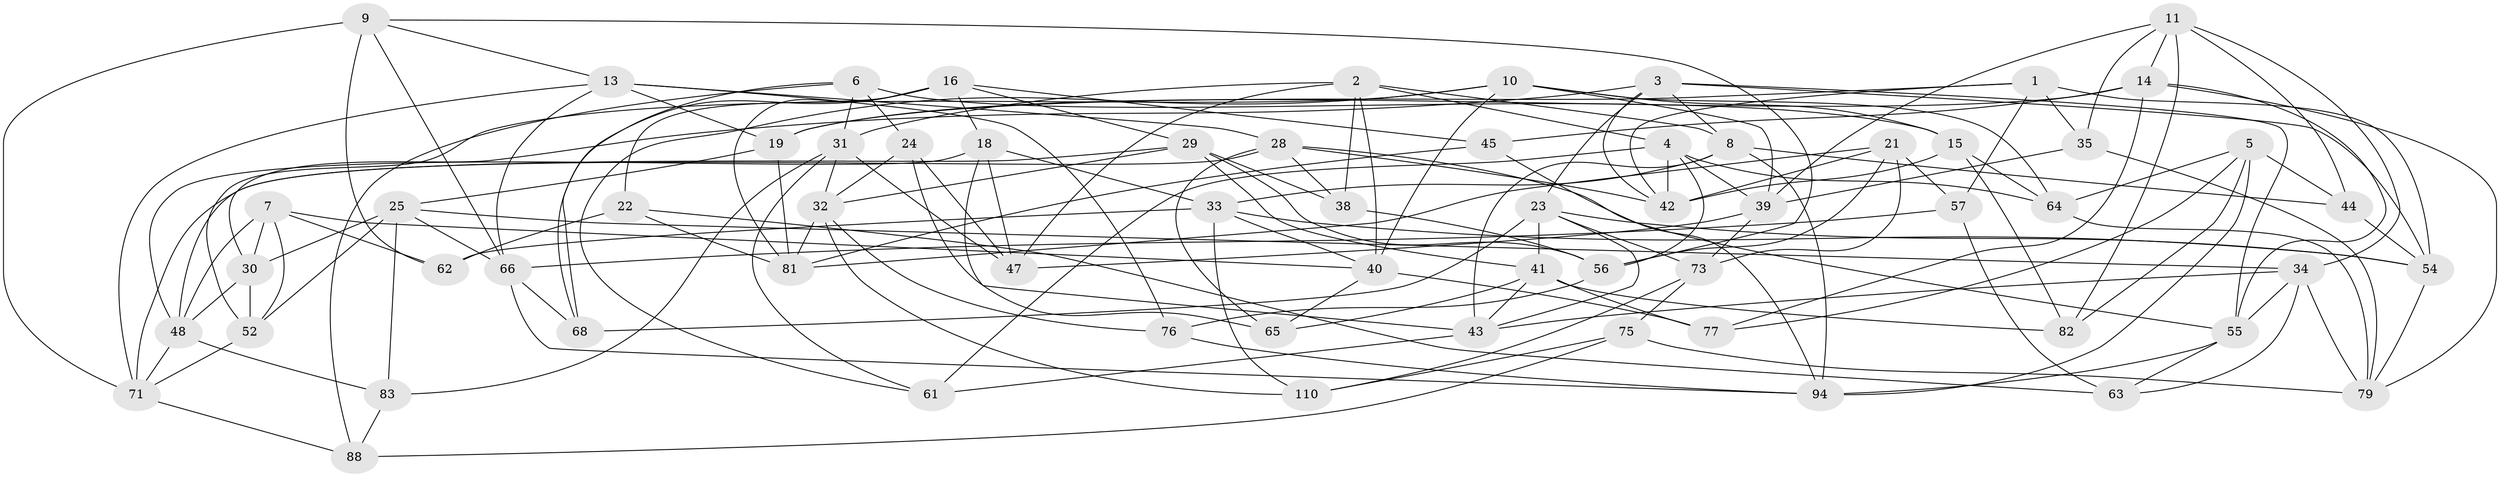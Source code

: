 // original degree distribution, {4: 1.0}
// Generated by graph-tools (version 1.1) at 2025/11/02/27/25 16:11:49]
// undirected, 64 vertices, 166 edges
graph export_dot {
graph [start="1"]
  node [color=gray90,style=filled];
  1 [super="+92"];
  2 [super="+46"];
  3 [super="+69"];
  4 [super="+102"];
  5 [super="+67"];
  6 [super="+20"];
  7 [super="+90"];
  8 [super="+17"];
  9 [super="+37"];
  10 [super="+12"];
  11 [super="+101"];
  13 [super="+36"];
  14 [super="+27"];
  15 [super="+72"];
  16 [super="+51"];
  18 [super="+108"];
  19 [super="+49"];
  21 [super="+53"];
  22;
  23 [super="+58"];
  24;
  25 [super="+26"];
  28 [super="+98"];
  29 [super="+50"];
  30 [super="+106"];
  31 [super="+107"];
  32 [super="+109"];
  33 [super="+95"];
  34 [super="+89"];
  35;
  38;
  39 [super="+78"];
  40 [super="+59"];
  41 [super="+85"];
  42 [super="+60"];
  43 [super="+103"];
  44;
  45;
  47 [super="+87"];
  48 [super="+99"];
  52 [super="+80"];
  54 [super="+86"];
  55 [super="+105"];
  56 [super="+100"];
  57;
  61;
  62 [super="+104"];
  63;
  64 [super="+97"];
  65;
  66 [super="+70"];
  68;
  71 [super="+84"];
  73 [super="+74"];
  75;
  76;
  77;
  79 [super="+91"];
  81 [super="+93"];
  82;
  83;
  88;
  94 [super="+96"];
  110;
  1 -- 35;
  1 -- 57;
  1 -- 19 [weight=2];
  1 -- 54;
  1 -- 42;
  2 -- 40;
  2 -- 4;
  2 -- 31;
  2 -- 8;
  2 -- 38;
  2 -- 47;
  3 -- 8;
  3 -- 55;
  3 -- 42;
  3 -- 54;
  3 -- 23;
  3 -- 30;
  4 -- 61;
  4 -- 56;
  4 -- 42;
  4 -- 39;
  4 -- 64;
  5 -- 77;
  5 -- 44;
  5 -- 64 [weight=2];
  5 -- 82;
  5 -- 94;
  6 -- 15 [weight=2];
  6 -- 31;
  6 -- 88;
  6 -- 24;
  6 -- 68;
  7 -- 62 [weight=2];
  7 -- 52;
  7 -- 40;
  7 -- 48;
  7 -- 30;
  8 -- 94;
  8 -- 33;
  8 -- 43;
  8 -- 44;
  9 -- 66;
  9 -- 62 [weight=2];
  9 -- 13;
  9 -- 56;
  9 -- 71;
  10 -- 61;
  10 -- 15;
  10 -- 64;
  10 -- 40;
  10 -- 52;
  10 -- 39;
  11 -- 14;
  11 -- 44;
  11 -- 39;
  11 -- 35;
  11 -- 82;
  11 -- 34;
  13 -- 19;
  13 -- 71;
  13 -- 28;
  13 -- 76;
  13 -- 66;
  14 -- 77;
  14 -- 79;
  14 -- 45;
  14 -- 55;
  14 -- 19;
  15 -- 64;
  15 -- 42;
  15 -- 82;
  16 -- 45;
  16 -- 81;
  16 -- 18;
  16 -- 68;
  16 -- 29;
  16 -- 22;
  18 -- 47 [weight=2];
  18 -- 33;
  18 -- 48;
  18 -- 43;
  19 -- 81;
  19 -- 25;
  21 -- 57;
  21 -- 56;
  21 -- 42;
  21 -- 73 [weight=2];
  21 -- 81;
  22 -- 81;
  22 -- 62;
  22 -- 63;
  23 -- 68;
  23 -- 41;
  23 -- 54;
  23 -- 73;
  23 -- 43;
  24 -- 65;
  24 -- 47;
  24 -- 32;
  25 -- 34;
  25 -- 52;
  25 -- 83;
  25 -- 30;
  25 -- 66;
  28 -- 38;
  28 -- 65;
  28 -- 71;
  28 -- 55;
  28 -- 42;
  29 -- 41;
  29 -- 56;
  29 -- 32;
  29 -- 48;
  29 -- 38;
  30 -- 48;
  30 -- 52 [weight=2];
  31 -- 47;
  31 -- 61;
  31 -- 32;
  31 -- 83;
  32 -- 76;
  32 -- 110;
  32 -- 81;
  33 -- 40;
  33 -- 62;
  33 -- 54;
  33 -- 110;
  34 -- 55;
  34 -- 63;
  34 -- 43;
  34 -- 79;
  35 -- 79;
  35 -- 39;
  38 -- 56;
  39 -- 73;
  39 -- 47;
  40 -- 77;
  40 -- 65;
  41 -- 82;
  41 -- 65;
  41 -- 77;
  41 -- 43;
  43 -- 61;
  44 -- 54;
  45 -- 94;
  45 -- 81;
  48 -- 83;
  48 -- 71;
  52 -- 71;
  54 -- 79;
  55 -- 63;
  55 -- 94;
  56 -- 76;
  57 -- 66;
  57 -- 63;
  64 -- 79;
  66 -- 68;
  66 -- 94;
  71 -- 88;
  73 -- 75;
  73 -- 110;
  75 -- 79;
  75 -- 88;
  75 -- 110;
  76 -- 94;
  83 -- 88;
}
